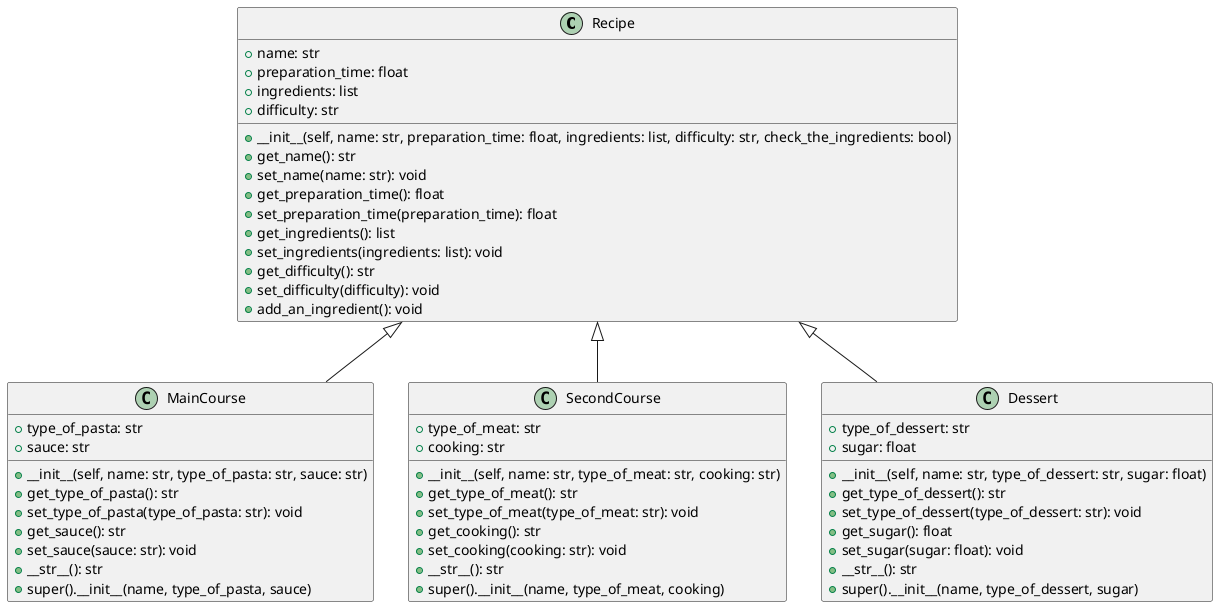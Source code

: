 @startuml

class Recipe {
    + name: str
    + preparation_time: float
    + ingredients: list
    + difficulty: str
    __
    + __init__(self, name: str, preparation_time: float, ingredients: list, difficulty: str, check_the_ingredients: bool)
    + get_name(): str
    + set_name(name: str): void
    + get_preparation_time(): float
    + set_preparation_time(preparation_time): float
    + get_ingredients(): list
    + set_ingredients(ingredients: list): void
    + get_difficulty(): str
    + set_difficulty(difficulty): void
    + add_an_ingredient(): void
}

class MainCourse {
    + type_of_pasta: str
    + sauce: str
    __
    + __init__(self, name: str, type_of_pasta: str, sauce: str)
    + get_type_of_pasta(): str
    + set_type_of_pasta(type_of_pasta: str): void
    + get_sauce(): str
    + set_sauce(sauce: str): void
    + __str__(): str
    + super().__init__(name, type_of_pasta, sauce)
}

class SecondCourse {
    + type_of_meat: str
    + cooking: str
    __
    + __init__(self, name: str, type_of_meat: str, cooking: str)
    + get_type_of_meat(): str
    + set_type_of_meat(type_of_meat: str): void
    + get_cooking(): str
    + set_cooking(cooking: str): void
    + __str__(): str
    + super().__init__(name, type_of_meat, cooking)
}

class Dessert {
    + type_of_dessert: str
    + sugar: float
    __
    + __init__(self, name: str, type_of_dessert: str, sugar: float)
    + get_type_of_dessert(): str
    + set_type_of_dessert(type_of_dessert: str): void
    + get_sugar(): float
    + set_sugar(sugar: float): void
    + __str__(): str
    + super().__init__(name, type_of_dessert, sugar)
}

Recipe <|-- MainCourse
Recipe <|-- SecondCourse
Recipe <|-- Dessert
@enduml